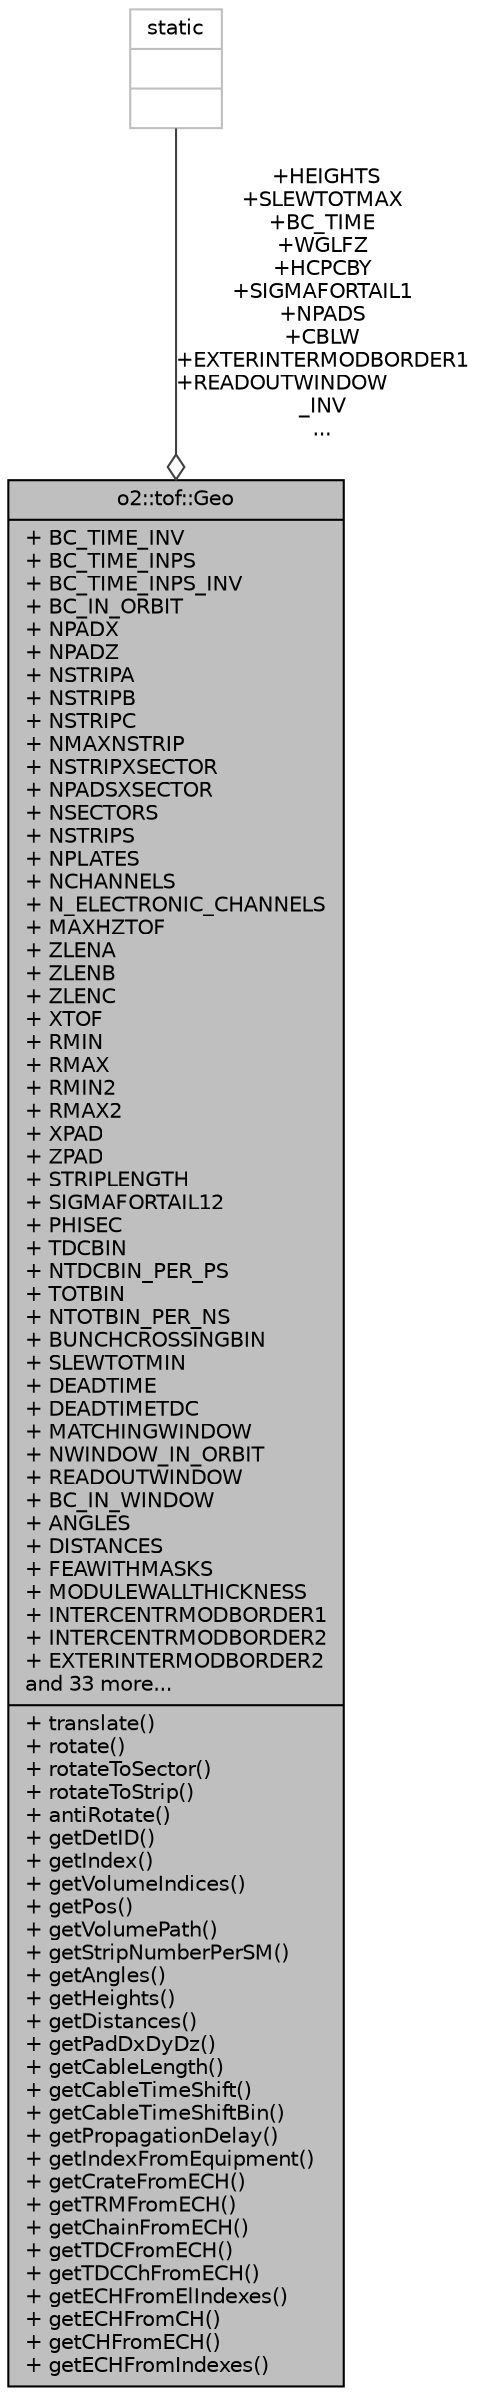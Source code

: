 digraph "o2::tof::Geo"
{
 // INTERACTIVE_SVG=YES
  bgcolor="transparent";
  edge [fontname="Helvetica",fontsize="10",labelfontname="Helvetica",labelfontsize="10"];
  node [fontname="Helvetica",fontsize="10",shape=record];
  Node1 [label="{o2::tof::Geo\n|+ BC_TIME_INV\l+ BC_TIME_INPS\l+ BC_TIME_INPS_INV\l+ BC_IN_ORBIT\l+ NPADX\l+ NPADZ\l+ NSTRIPA\l+ NSTRIPB\l+ NSTRIPC\l+ NMAXNSTRIP\l+ NSTRIPXSECTOR\l+ NPADSXSECTOR\l+ NSECTORS\l+ NSTRIPS\l+ NPLATES\l+ NCHANNELS\l+ N_ELECTRONIC_CHANNELS\l+ MAXHZTOF\l+ ZLENA\l+ ZLENB\l+ ZLENC\l+ XTOF\l+ RMIN\l+ RMAX\l+ RMIN2\l+ RMAX2\l+ XPAD\l+ ZPAD\l+ STRIPLENGTH\l+ SIGMAFORTAIL12\l+ PHISEC\l+ TDCBIN\l+ NTDCBIN_PER_PS\l+ TOTBIN\l+ NTOTBIN_PER_NS\l+ BUNCHCROSSINGBIN\l+ SLEWTOTMIN\l+ DEADTIME\l+ DEADTIMETDC\l+ MATCHINGWINDOW\l+ NWINDOW_IN_ORBIT\l+ READOUTWINDOW\l+ BC_IN_WINDOW\l+ ANGLES\l+ DISTANCES\l+ FEAWITHMASKS\l+ MODULEWALLTHICKNESS\l+ INTERCENTRMODBORDER1\l+ INTERCENTRMODBORDER2\l+ EXTERINTERMODBORDER2\land 33 more...\l|+ translate()\l+ rotate()\l+ rotateToSector()\l+ rotateToStrip()\l+ antiRotate()\l+ getDetID()\l+ getIndex()\l+ getVolumeIndices()\l+ getPos()\l+ getVolumePath()\l+ getStripNumberPerSM()\l+ getAngles()\l+ getHeights()\l+ getDistances()\l+ getPadDxDyDz()\l+ getCableLength()\l+ getCableTimeShift()\l+ getCableTimeShiftBin()\l+ getPropagationDelay()\l+ getIndexFromEquipment()\l+ getCrateFromECH()\l+ getTRMFromECH()\l+ getChainFromECH()\l+ getTDCFromECH()\l+ getTDCChFromECH()\l+ getECHFromElIndexes()\l+ getECHFromCH()\l+ getCHFromECH()\l+ getECHFromIndexes()\l}",height=0.2,width=0.4,color="black", fillcolor="grey75", style="filled", fontcolor="black"];
  Node2 -> Node1 [color="grey25",fontsize="10",style="solid",label=" +HEIGHTS\n+SLEWTOTMAX\n+BC_TIME\n+WGLFZ\n+HCPCBY\n+SIGMAFORTAIL1\n+NPADS\n+CBLW\n+EXTERINTERMODBORDER1\n+READOUTWINDOW\l_INV\n..." ,arrowhead="odiamond",fontname="Helvetica"];
  Node2 [label="{static\n||}",height=0.2,width=0.4,color="grey75"];
}
